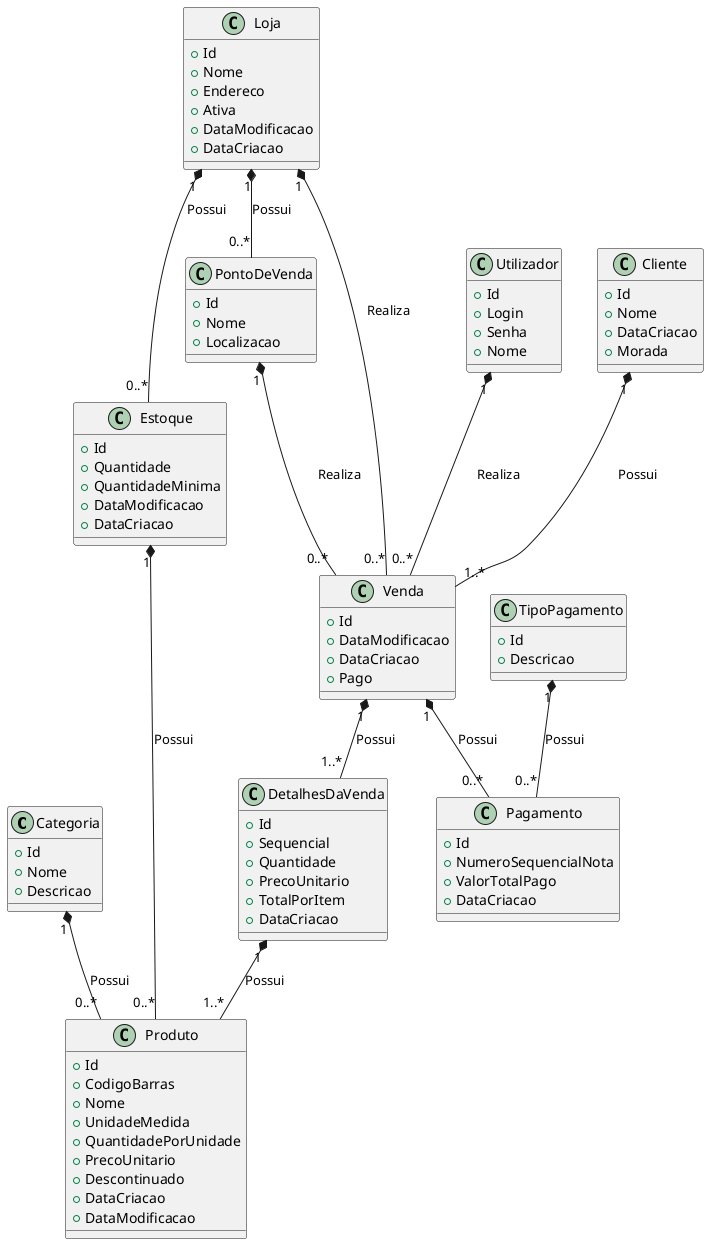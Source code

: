 @startuml Vendas

class Categoria {
    + Id 
    + Nome
    + Descricao    
}

class Produto {
    + Id 
    + CodigoBarras
    + Nome
    + UnidadeMedida
    + QuantidadePorUnidade 
    + PrecoUnitario 
    + Descontinuado
    + DataCriacao 
    + DataModificacao     
}

class Estoque {
    + Id 
    + Quantidade 
    + QuantidadeMinima 
    + DataModificacao 
    + DataCriacao    
 }

class Loja {
    + Id 
    + Nome 
    + Endereco 
    + Ativa
    + DataModificacao 
    + DataCriacao     
 }

 class PontoDeVenda {
    + Id 
    + Nome
    + Localizacao     
}

class Venda {
    + Id 
    + DataModificacao 
    + DataCriacao 
    + Pago
}

class DetalhesDaVenda {
    + Id 
    + Sequencial     
    + Quantidade 
    + PrecoUnitario 
    + TotalPorItem
    + DataCriacao 
}

class Utilizador {
    + Id 
    + Login 
    + Senha 
    + Nome 
}

class TipoPagamento {
    + Id 
    + Descricao
}

class Pagamento {
    + Id 
    + NumeroSequencialNota
    + ValorTotalPago 
    + DataCriacao   
}

class Cliente {
    + Id 
    + Nome
    + DataCriacao
    + Morada
}

' Relacoes
Categoria "1" *-- "0..*" Produto : Possui
Estoque "1" *-- "0..*" Produto : Possui
Loja "1" *-- "0..*" Estoque : Possui
Loja "1" *-- "0..*" PontoDeVenda : Possui
Loja "1" *-- "0..*" Venda : Realiza
PontoDeVenda "1" *-- "0..*" Venda : Realiza
Venda "1" *-- "1..*" DetalhesDaVenda : Possui
Cliente "1" *-- "1..*" Venda : Possui
DetalhesDaVenda "1" *-- "1..*" Produto : Possui
Utilizador  "1" *-- "0..*" Venda : Realiza
TipoPagamento  "1" *-- "0..*" Pagamento : Possui
Venda "1" *-- "0..*" Pagamento : Possui
@enduml
